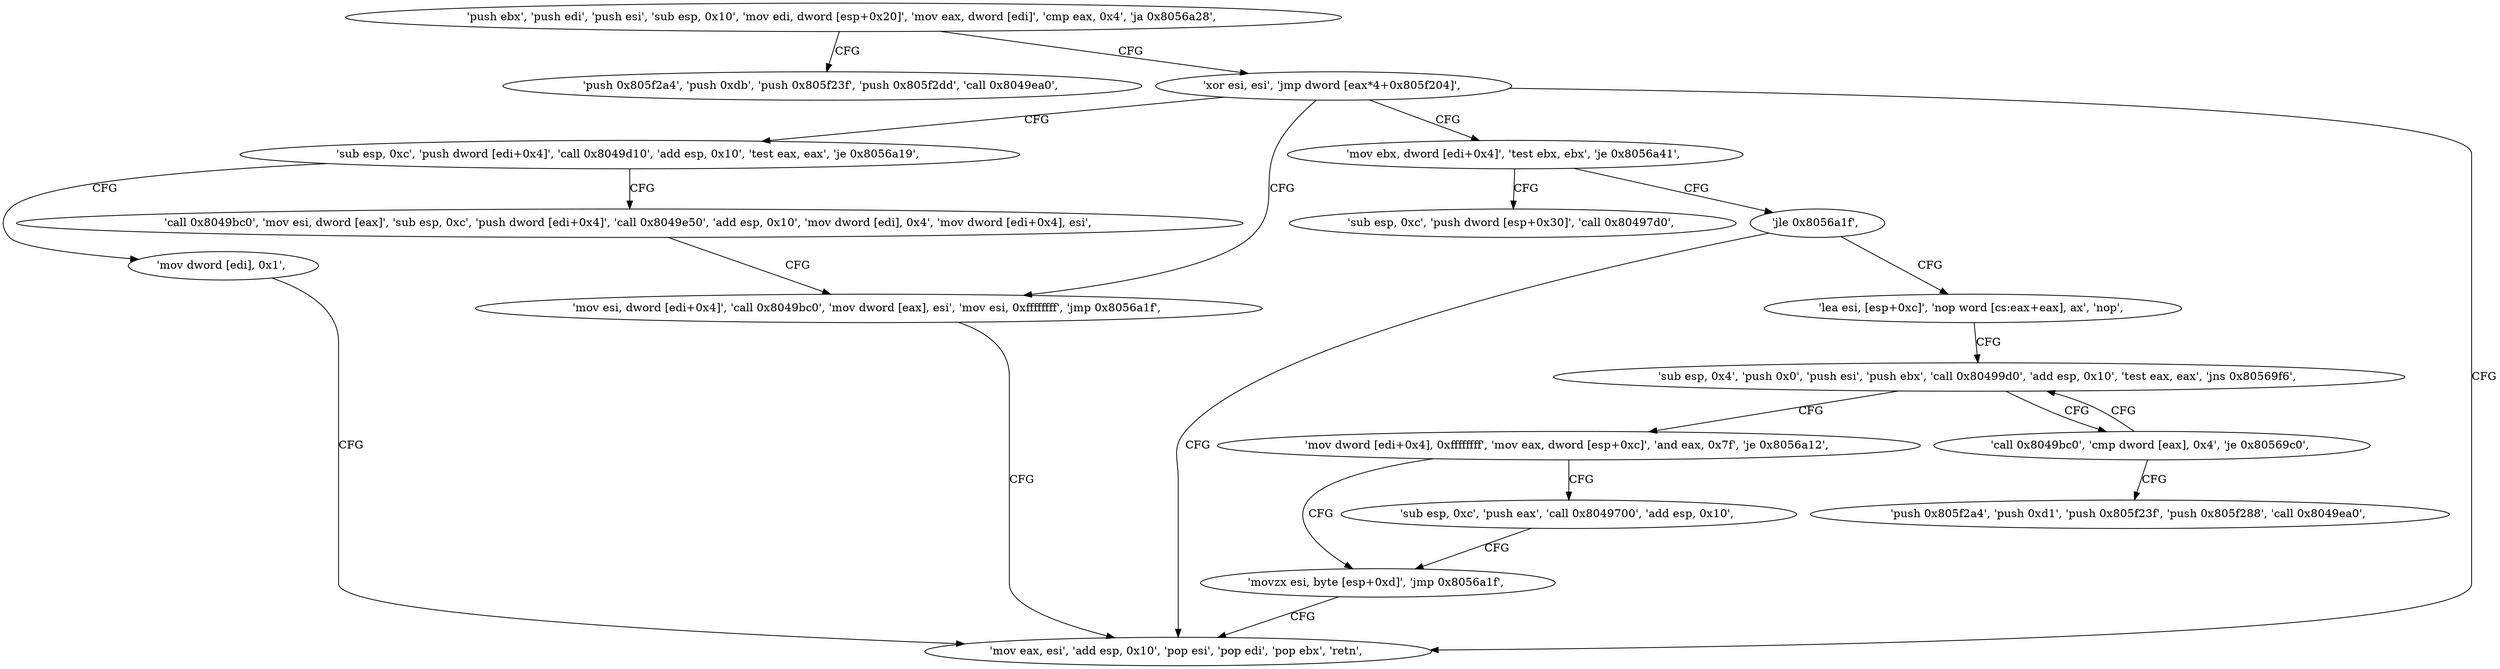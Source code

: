 digraph "func" {
"134572352" [label = "'push ebx', 'push edi', 'push esi', 'sub esp, 0x10', 'mov edi, dword [esp+0x20]', 'mov eax, dword [edi]', 'cmp eax, 0x4', 'ja 0x8056a28', " ]
"134572584" [label = "'push 0x805f2a4', 'push 0xdb', 'push 0x805f23f', 'push 0x805f2dd', 'call 0x8049ea0', " ]
"134572373" [label = "'xor esi, esi', 'jmp dword [eax*4+0x805f204]', " ]
"134572382" [label = "'sub esp, 0xc', 'push dword [edi+0x4]', 'call 0x8049d10', 'add esp, 0x10', 'test eax, eax', 'je 0x8056a19', " ]
"134572434" [label = "'mov esi, dword [edi+0x4]', 'call 0x8049bc0', 'mov dword [eax], esi', 'mov esi, 0xffffffff', 'jmp 0x8056a1f', " ]
"134572451" [label = "'mov ebx, dword [edi+0x4]', 'test ebx, ebx', 'je 0x8056a41', " ]
"134572575" [label = "'mov eax, esi', 'add esp, 0x10', 'pop esi', 'pop edi', 'pop ebx', 'retn', " ]
"134572569" [label = "'mov dword [edi], 0x1', " ]
"134572404" [label = "'call 0x8049bc0', 'mov esi, dword [eax]', 'sub esp, 0xc', 'push dword [edi+0x4]', 'call 0x8049e50', 'add esp, 0x10', 'mov dword [edi], 0x4', 'mov dword [edi+0x4], esi', " ]
"134572609" [label = "'sub esp, 0xc', 'push dword [esp+0x30]', 'call 0x80497d0', " ]
"134572462" [label = "'jle 0x8056a1f', " ]
"134572464" [label = "'lea esi, [esp+0xc]', 'nop word [cs:eax+eax], ax', 'nop', " ]
"134572480" [label = "'sub esp, 0x4', 'push 0x0', 'push esi', 'push ebx', 'call 0x80499d0', 'add esp, 0x10', 'test eax, eax', 'jns 0x80569f6', " ]
"134572534" [label = "'mov dword [edi+0x4], 0xffffffff', 'mov eax, dword [esp+0xc]', 'and eax, 0x7f', 'je 0x8056a12', " ]
"134572562" [label = "'movzx esi, byte [esp+0xd]', 'jmp 0x8056a1f', " ]
"134572550" [label = "'sub esp, 0xc', 'push eax', 'call 0x8049700', 'add esp, 0x10', " ]
"134572499" [label = "'call 0x8049bc0', 'cmp dword [eax], 0x4', 'je 0x80569c0', " ]
"134572509" [label = "'push 0x805f2a4', 'push 0xd1', 'push 0x805f23f', 'push 0x805f288', 'call 0x8049ea0', " ]
"134572352" -> "134572584" [ label = "CFG" ]
"134572352" -> "134572373" [ label = "CFG" ]
"134572373" -> "134572382" [ label = "CFG" ]
"134572373" -> "134572434" [ label = "CFG" ]
"134572373" -> "134572451" [ label = "CFG" ]
"134572373" -> "134572575" [ label = "CFG" ]
"134572382" -> "134572569" [ label = "CFG" ]
"134572382" -> "134572404" [ label = "CFG" ]
"134572434" -> "134572575" [ label = "CFG" ]
"134572451" -> "134572609" [ label = "CFG" ]
"134572451" -> "134572462" [ label = "CFG" ]
"134572569" -> "134572575" [ label = "CFG" ]
"134572404" -> "134572434" [ label = "CFG" ]
"134572462" -> "134572575" [ label = "CFG" ]
"134572462" -> "134572464" [ label = "CFG" ]
"134572464" -> "134572480" [ label = "CFG" ]
"134572480" -> "134572534" [ label = "CFG" ]
"134572480" -> "134572499" [ label = "CFG" ]
"134572534" -> "134572562" [ label = "CFG" ]
"134572534" -> "134572550" [ label = "CFG" ]
"134572562" -> "134572575" [ label = "CFG" ]
"134572550" -> "134572562" [ label = "CFG" ]
"134572499" -> "134572480" [ label = "CFG" ]
"134572499" -> "134572509" [ label = "CFG" ]
}
